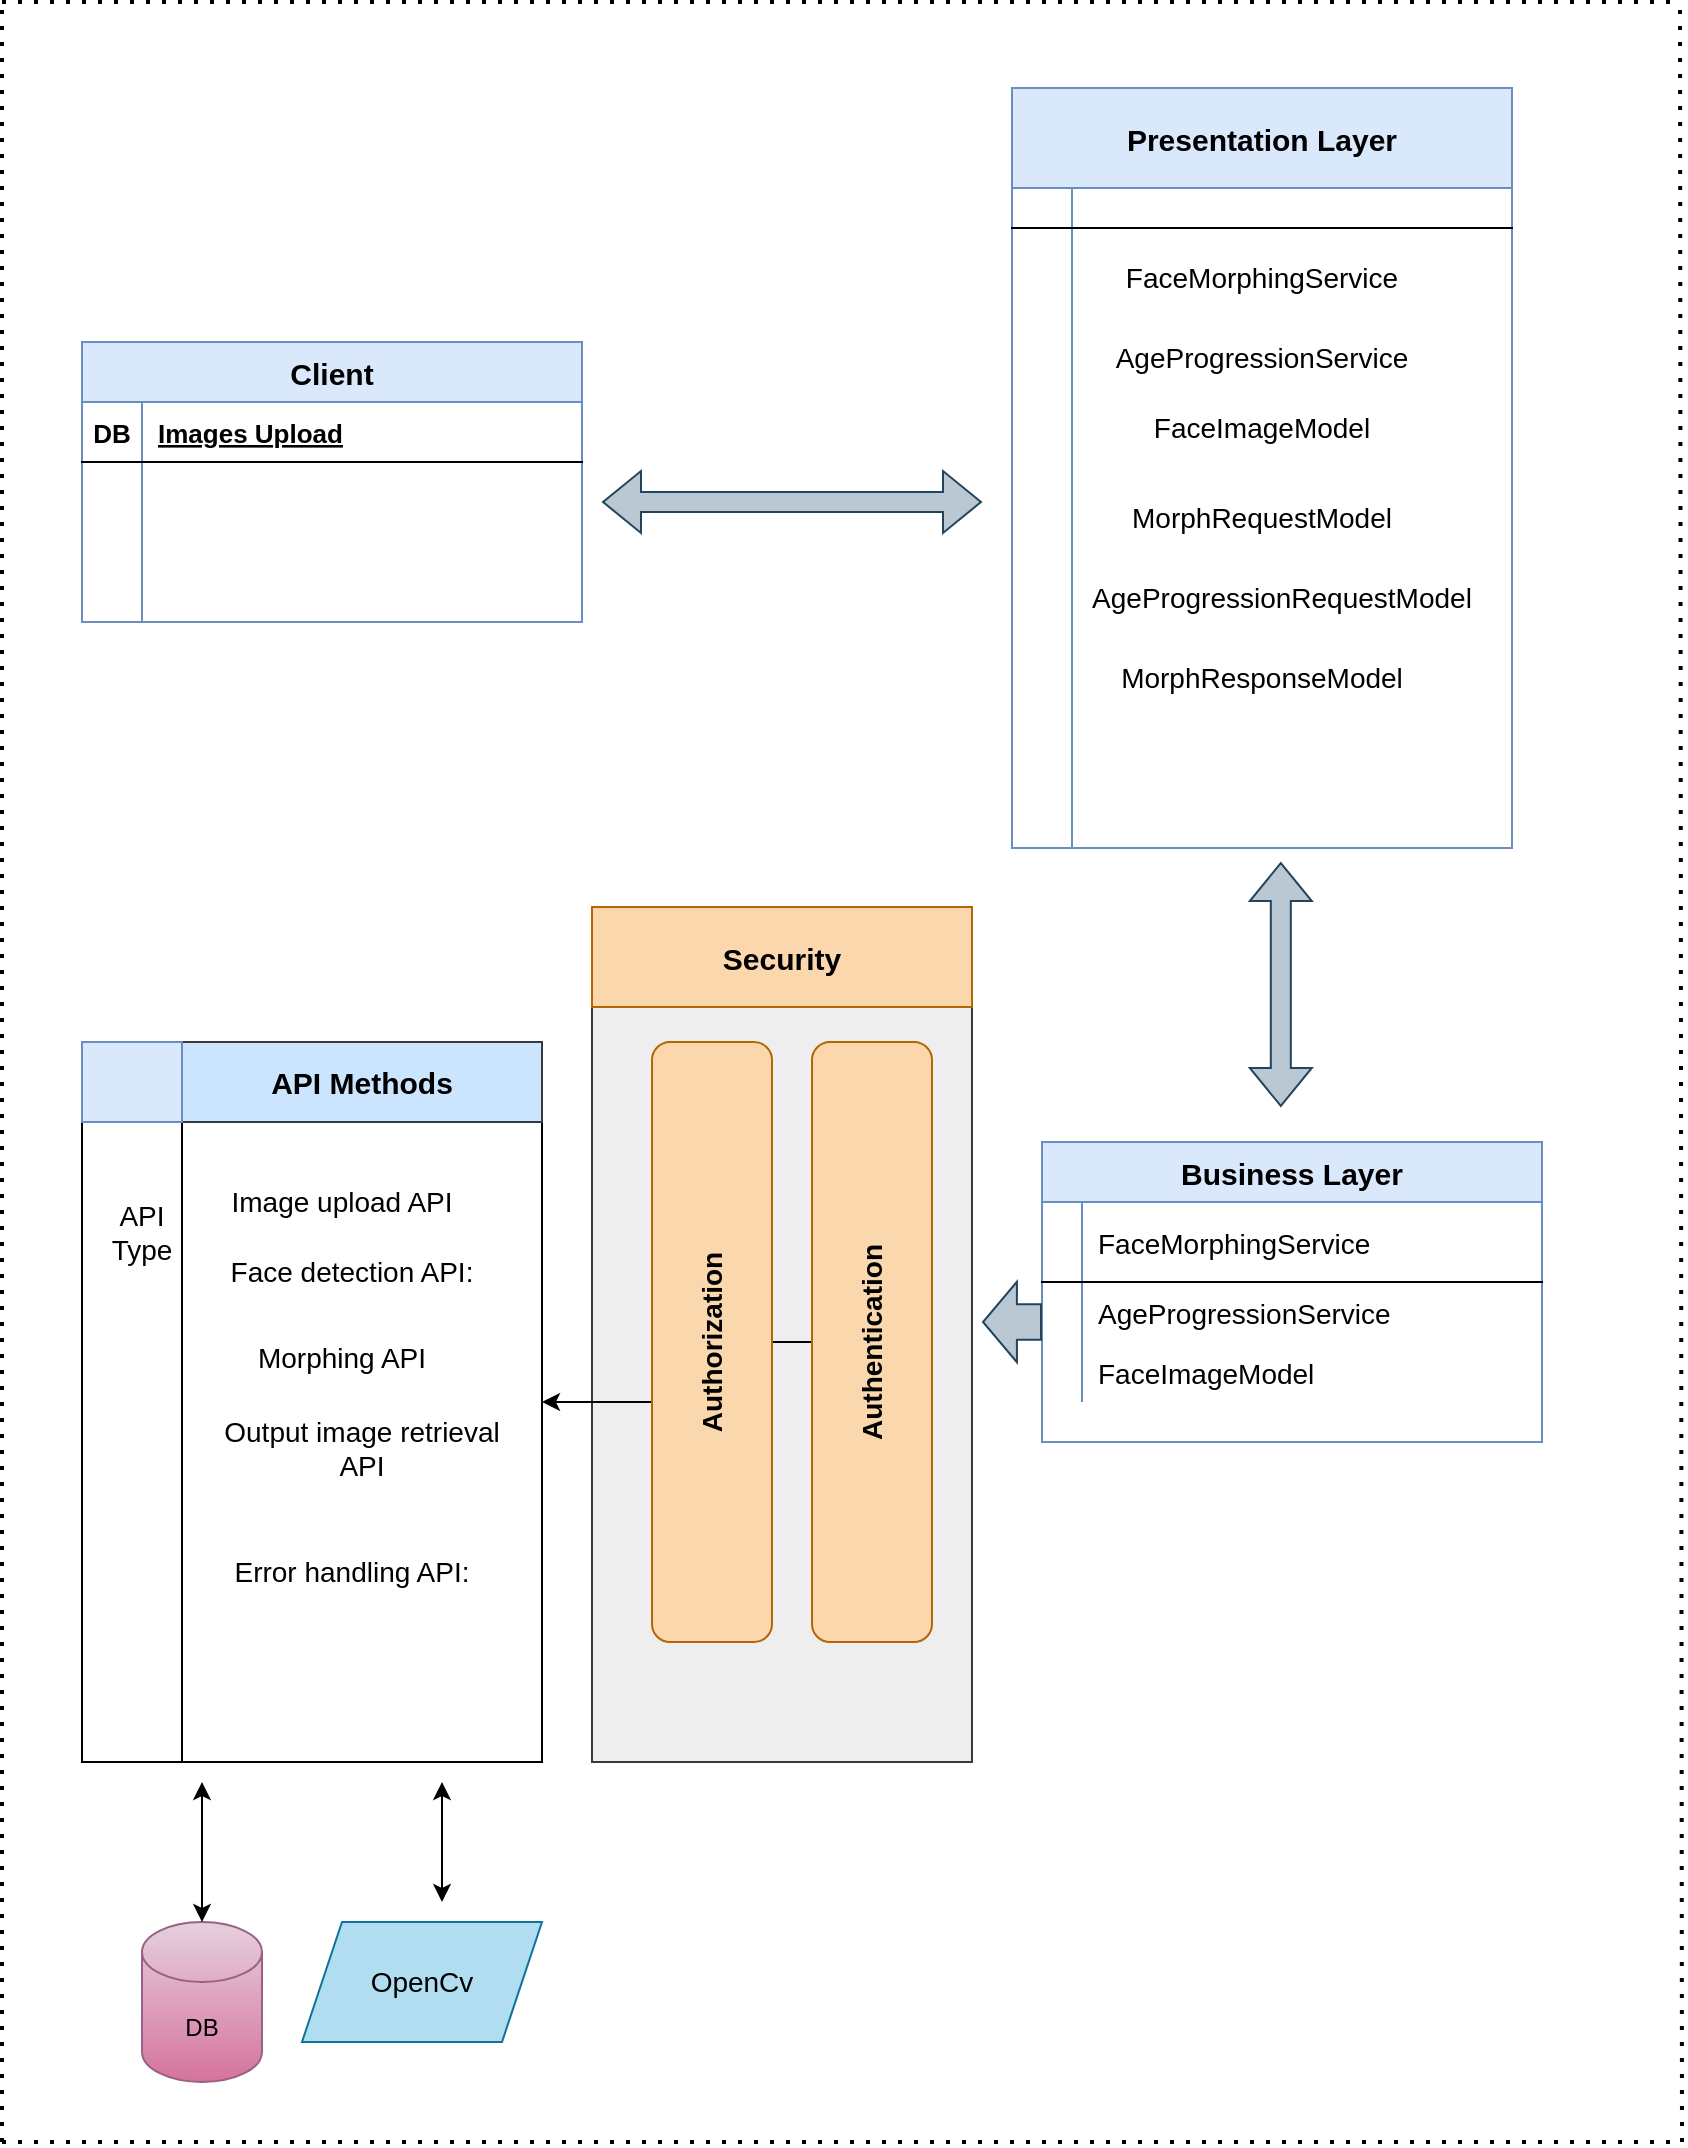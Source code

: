 <mxfile version="21.0.2" type="github">
  <diagram id="R2lEEEUBdFMjLlhIrx00" name="Page-1">
    <mxGraphModel dx="1687" dy="2011" grid="1" gridSize="10" guides="1" tooltips="1" connect="1" arrows="1" fold="1" page="1" pageScale="1" pageWidth="850" pageHeight="1100" math="0" shadow="0" extFonts="Permanent Marker^https://fonts.googleapis.com/css?family=Permanent+Marker">
      <root>
        <mxCell id="0" />
        <mxCell id="1" parent="0" />
        <mxCell id="MkkSMNq0kK9rciRN_NWv-43" value="" style="rounded=0;html=1;whiteSpace=wrap;fillColor=#eeeeee;strokeColor=#36393d;" vertex="1" parent="1">
          <mxGeometry x="305" y="332.5" width="190" height="377.5" as="geometry" />
        </mxCell>
        <mxCell id="C-vyLk0tnHw3VtMMgP7b-2" value="Business Layer" style="shape=table;startSize=30;container=1;collapsible=1;childLayout=tableLayout;fixedRows=1;rowLines=0;fontStyle=1;align=center;resizeLast=1;fillColor=#dae8fc;strokeColor=#6c8ebf;fontSize=15;" parent="1" vertex="1">
          <mxGeometry x="530" y="400" width="250" height="150" as="geometry" />
        </mxCell>
        <mxCell id="C-vyLk0tnHw3VtMMgP7b-3" value="" style="shape=partialRectangle;collapsible=0;dropTarget=0;pointerEvents=0;fillColor=none;points=[[0,0.5],[1,0.5]];portConstraint=eastwest;top=0;left=0;right=0;bottom=1;" parent="C-vyLk0tnHw3VtMMgP7b-2" vertex="1">
          <mxGeometry y="30" width="250" height="40" as="geometry" />
        </mxCell>
        <mxCell id="C-vyLk0tnHw3VtMMgP7b-4" value="" style="shape=partialRectangle;overflow=hidden;connectable=0;fillColor=none;top=0;left=0;bottom=0;right=0;fontStyle=1;" parent="C-vyLk0tnHw3VtMMgP7b-3" vertex="1">
          <mxGeometry width="20" height="40" as="geometry">
            <mxRectangle width="20" height="40" as="alternateBounds" />
          </mxGeometry>
        </mxCell>
        <mxCell id="C-vyLk0tnHw3VtMMgP7b-5" value="FaceMorphingService" style="shape=partialRectangle;overflow=hidden;connectable=0;fillColor=none;top=0;left=0;bottom=0;right=0;align=left;spacingLeft=6;fontStyle=0;fontSize=14;" parent="C-vyLk0tnHw3VtMMgP7b-3" vertex="1">
          <mxGeometry x="20" width="230" height="40" as="geometry">
            <mxRectangle width="230" height="40" as="alternateBounds" />
          </mxGeometry>
        </mxCell>
        <mxCell id="C-vyLk0tnHw3VtMMgP7b-6" value="" style="shape=partialRectangle;collapsible=0;dropTarget=0;pointerEvents=0;fillColor=none;points=[[0,0.5],[1,0.5]];portConstraint=eastwest;top=0;left=0;right=0;bottom=0;" parent="C-vyLk0tnHw3VtMMgP7b-2" vertex="1">
          <mxGeometry y="70" width="250" height="30" as="geometry" />
        </mxCell>
        <mxCell id="C-vyLk0tnHw3VtMMgP7b-7" value="" style="shape=partialRectangle;overflow=hidden;connectable=0;fillColor=none;top=0;left=0;bottom=0;right=0;" parent="C-vyLk0tnHw3VtMMgP7b-6" vertex="1">
          <mxGeometry width="20" height="30" as="geometry">
            <mxRectangle width="20" height="30" as="alternateBounds" />
          </mxGeometry>
        </mxCell>
        <mxCell id="C-vyLk0tnHw3VtMMgP7b-8" value="AgeProgressionService" style="shape=partialRectangle;overflow=hidden;connectable=0;fillColor=none;top=0;left=0;bottom=0;right=0;align=left;spacingLeft=6;fontStyle=0;fontSize=14;" parent="C-vyLk0tnHw3VtMMgP7b-6" vertex="1">
          <mxGeometry x="20" width="230" height="30" as="geometry">
            <mxRectangle width="230" height="30" as="alternateBounds" />
          </mxGeometry>
        </mxCell>
        <mxCell id="C-vyLk0tnHw3VtMMgP7b-9" value="" style="shape=partialRectangle;collapsible=0;dropTarget=0;pointerEvents=0;fillColor=none;points=[[0,0.5],[1,0.5]];portConstraint=eastwest;top=0;left=0;right=0;bottom=0;" parent="C-vyLk0tnHw3VtMMgP7b-2" vertex="1">
          <mxGeometry y="100" width="250" height="30" as="geometry" />
        </mxCell>
        <mxCell id="C-vyLk0tnHw3VtMMgP7b-10" value="" style="shape=partialRectangle;overflow=hidden;connectable=0;fillColor=none;top=0;left=0;bottom=0;right=0;" parent="C-vyLk0tnHw3VtMMgP7b-9" vertex="1">
          <mxGeometry width="20" height="30" as="geometry">
            <mxRectangle width="20" height="30" as="alternateBounds" />
          </mxGeometry>
        </mxCell>
        <mxCell id="C-vyLk0tnHw3VtMMgP7b-11" value="FaceImageModel" style="shape=partialRectangle;overflow=hidden;connectable=0;fillColor=none;top=0;left=0;bottom=0;right=0;align=left;spacingLeft=6;fontStyle=0;fontSize=14;" parent="C-vyLk0tnHw3VtMMgP7b-9" vertex="1">
          <mxGeometry x="20" width="230" height="30" as="geometry">
            <mxRectangle width="230" height="30" as="alternateBounds" />
          </mxGeometry>
        </mxCell>
        <mxCell id="C-vyLk0tnHw3VtMMgP7b-23" value="Client" style="shape=table;startSize=30;container=1;collapsible=1;childLayout=tableLayout;fixedRows=1;rowLines=0;fontStyle=1;align=center;resizeLast=1;fillColor=#dae8fc;strokeColor=#6c8ebf;fontSize=15;" parent="1" vertex="1">
          <mxGeometry x="50" width="250" height="140" as="geometry">
            <mxRectangle x="120" y="120" width="100" height="30" as="alternateBounds" />
          </mxGeometry>
        </mxCell>
        <mxCell id="C-vyLk0tnHw3VtMMgP7b-24" value="" style="shape=partialRectangle;collapsible=0;dropTarget=0;pointerEvents=0;fillColor=none;points=[[0,0.5],[1,0.5]];portConstraint=eastwest;top=0;left=0;right=0;bottom=1;" parent="C-vyLk0tnHw3VtMMgP7b-23" vertex="1">
          <mxGeometry y="30" width="250" height="30" as="geometry" />
        </mxCell>
        <mxCell id="C-vyLk0tnHw3VtMMgP7b-25" value="DB" style="shape=partialRectangle;overflow=hidden;connectable=0;fillColor=none;top=0;left=0;bottom=0;right=0;fontStyle=1;fontSize=13;" parent="C-vyLk0tnHw3VtMMgP7b-24" vertex="1">
          <mxGeometry width="30" height="30" as="geometry">
            <mxRectangle width="30" height="30" as="alternateBounds" />
          </mxGeometry>
        </mxCell>
        <mxCell id="C-vyLk0tnHw3VtMMgP7b-26" value="Images Upload" style="shape=partialRectangle;overflow=hidden;connectable=0;fillColor=none;top=0;left=0;bottom=0;right=0;align=left;spacingLeft=6;fontStyle=5;fontSize=13;" parent="C-vyLk0tnHw3VtMMgP7b-24" vertex="1">
          <mxGeometry x="30" width="220" height="30" as="geometry">
            <mxRectangle width="220" height="30" as="alternateBounds" />
          </mxGeometry>
        </mxCell>
        <mxCell id="C-vyLk0tnHw3VtMMgP7b-27" value="" style="shape=partialRectangle;collapsible=0;dropTarget=0;pointerEvents=0;fillColor=none;points=[[0,0.5],[1,0.5]];portConstraint=eastwest;top=0;left=0;right=0;bottom=0;" parent="C-vyLk0tnHw3VtMMgP7b-23" vertex="1">
          <mxGeometry y="60" width="250" height="80" as="geometry" />
        </mxCell>
        <mxCell id="C-vyLk0tnHw3VtMMgP7b-28" value="" style="shape=partialRectangle;overflow=hidden;connectable=0;fillColor=none;top=0;left=0;bottom=0;right=0;" parent="C-vyLk0tnHw3VtMMgP7b-27" vertex="1">
          <mxGeometry width="30" height="80" as="geometry">
            <mxRectangle width="30" height="80" as="alternateBounds" />
          </mxGeometry>
        </mxCell>
        <mxCell id="C-vyLk0tnHw3VtMMgP7b-29" value="" style="shape=partialRectangle;overflow=hidden;connectable=0;fillColor=none;top=0;left=0;bottom=0;right=0;align=left;spacingLeft=6;" parent="C-vyLk0tnHw3VtMMgP7b-27" vertex="1">
          <mxGeometry x="30" width="220" height="80" as="geometry">
            <mxRectangle width="220" height="80" as="alternateBounds" />
          </mxGeometry>
        </mxCell>
        <mxCell id="MkkSMNq0kK9rciRN_NWv-7" value="DB" style="shape=cylinder3;whiteSpace=wrap;html=1;boundedLbl=1;backgroundOutline=1;size=15;fillColor=#e6d0de;gradientColor=#d5739d;strokeColor=#996185;" vertex="1" parent="1">
          <mxGeometry x="80" y="790" width="60" height="80" as="geometry" />
        </mxCell>
        <mxCell id="MkkSMNq0kK9rciRN_NWv-18" value="" style="edgeStyle=orthogonalEdgeStyle;rounded=0;orthogonalLoop=1;jettySize=auto;html=1;" edge="1" parent="1" source="MkkSMNq0kK9rciRN_NWv-8" target="MkkSMNq0kK9rciRN_NWv-16">
          <mxGeometry relative="1" as="geometry" />
        </mxCell>
        <mxCell id="MkkSMNq0kK9rciRN_NWv-8" value="&lt;font style=&quot;font-size: 14px;&quot;&gt;&lt;b&gt;Authentication&lt;/b&gt;&lt;/font&gt;" style="rounded=1;whiteSpace=wrap;html=1;rotation=270;fillColor=#fad7ac;strokeColor=#b46504;" vertex="1" parent="1">
          <mxGeometry x="295" y="470" width="300" height="60" as="geometry" />
        </mxCell>
        <mxCell id="MkkSMNq0kK9rciRN_NWv-10" value="&lt;font style=&quot;font-size: 14px;&quot;&gt;&lt;b&gt;Authorization&lt;/b&gt;&lt;/font&gt;" style="rounded=1;whiteSpace=wrap;html=1;rotation=270;fillColor=#fad7ac;strokeColor=#b46504;" vertex="1" parent="1">
          <mxGeometry x="215" y="470" width="300" height="60" as="geometry" />
        </mxCell>
        <mxCell id="MkkSMNq0kK9rciRN_NWv-16" value="" style="shape=internalStorage;whiteSpace=wrap;html=1;backgroundOutline=1;dx=50;dy=40;" vertex="1" parent="1">
          <mxGeometry x="50" y="350" width="230" height="360" as="geometry" />
        </mxCell>
        <mxCell id="MkkSMNq0kK9rciRN_NWv-20" value="" style="shape=flexArrow;endArrow=classic;html=1;rounded=0;width=17.647;endSize=5.318;endWidth=21.592;fillColor=#bac8d3;strokeColor=#23445d;" edge="1" parent="1">
          <mxGeometry width="50" height="50" relative="1" as="geometry">
            <mxPoint x="530" y="490" as="sourcePoint" />
            <mxPoint x="500" y="490" as="targetPoint" />
          </mxGeometry>
        </mxCell>
        <mxCell id="MkkSMNq0kK9rciRN_NWv-21" value="Face detection API:" style="text;html=1;strokeColor=none;fillColor=none;align=center;verticalAlign=middle;whiteSpace=wrap;rounded=0;fontSize=14;" vertex="1" parent="1">
          <mxGeometry x="110" y="450" width="150" height="30" as="geometry" />
        </mxCell>
        <mxCell id="MkkSMNq0kK9rciRN_NWv-22" value="&lt;font style=&quot;font-size: 14px;&quot;&gt;Image upload API&lt;/font&gt;" style="text;html=1;strokeColor=none;fillColor=none;align=center;verticalAlign=middle;whiteSpace=wrap;rounded=0;" vertex="1" parent="1">
          <mxGeometry x="100" y="410" width="160" height="40" as="geometry" />
        </mxCell>
        <mxCell id="MkkSMNq0kK9rciRN_NWv-23" value="&lt;font style=&quot;font-size: 14px;&quot;&gt;Morphing API&lt;/font&gt;" style="text;html=1;strokeColor=none;fillColor=none;align=center;verticalAlign=middle;whiteSpace=wrap;rounded=0;" vertex="1" parent="1">
          <mxGeometry x="110" y="485" width="140" height="45" as="geometry" />
        </mxCell>
        <mxCell id="MkkSMNq0kK9rciRN_NWv-24" value="&lt;font style=&quot;font-size: 14px;&quot;&gt;Output image retrieval API&lt;/font&gt;" style="text;html=1;strokeColor=none;fillColor=none;align=center;verticalAlign=middle;whiteSpace=wrap;rounded=0;" vertex="1" parent="1">
          <mxGeometry x="110" y="535" width="160" height="35" as="geometry" />
        </mxCell>
        <mxCell id="MkkSMNq0kK9rciRN_NWv-25" value="&lt;font style=&quot;font-size: 14px;&quot;&gt;Error handling API:&lt;/font&gt;" style="text;html=1;strokeColor=none;fillColor=none;align=center;verticalAlign=middle;whiteSpace=wrap;rounded=0;" vertex="1" parent="1">
          <mxGeometry x="100" y="600" width="170" height="30" as="geometry" />
        </mxCell>
        <mxCell id="MkkSMNq0kK9rciRN_NWv-26" value="" style="shape=flexArrow;endArrow=classic;startArrow=classic;html=1;rounded=0;fillColor=#bac8d3;strokeColor=#23445d;" edge="1" parent="1">
          <mxGeometry width="100" height="100" relative="1" as="geometry">
            <mxPoint x="310" y="80" as="sourcePoint" />
            <mxPoint x="500" y="80" as="targetPoint" />
          </mxGeometry>
        </mxCell>
        <mxCell id="MkkSMNq0kK9rciRN_NWv-28" value="&lt;b&gt;&lt;font style=&quot;font-size: 15px;&quot;&gt;API Methods&lt;/font&gt;&lt;/b&gt;" style="text;html=1;strokeColor=#36393d;fillColor=#cce5ff;align=center;verticalAlign=middle;whiteSpace=wrap;rounded=0;" vertex="1" parent="1">
          <mxGeometry x="100" y="350" width="180" height="40" as="geometry" />
        </mxCell>
        <mxCell id="MkkSMNq0kK9rciRN_NWv-29" value="&lt;font style=&quot;font-size: 14px;&quot;&gt;API &lt;br&gt;Type&lt;/font&gt;" style="text;html=1;strokeColor=none;fillColor=none;align=center;verticalAlign=middle;whiteSpace=wrap;rounded=0;" vertex="1" parent="1">
          <mxGeometry x="50" y="420" width="60" height="50" as="geometry" />
        </mxCell>
        <mxCell id="MkkSMNq0kK9rciRN_NWv-44" value="&lt;b&gt;&lt;font style=&quot;font-size: 15px;&quot;&gt;Security&lt;/font&gt;&lt;/b&gt;" style="text;html=1;strokeColor=#b46504;fillColor=#fad7ac;align=center;verticalAlign=middle;whiteSpace=wrap;rounded=0;" vertex="1" parent="1">
          <mxGeometry x="305" y="282.5" width="190" height="50" as="geometry" />
        </mxCell>
        <mxCell id="MkkSMNq0kK9rciRN_NWv-45" value="&lt;font style=&quot;font-size: 14px;&quot;&gt;OpenCv&lt;/font&gt;" style="shape=parallelogram;perimeter=parallelogramPerimeter;whiteSpace=wrap;html=1;fixedSize=1;fillColor=#b1ddf0;strokeColor=#10739e;" vertex="1" parent="1">
          <mxGeometry x="160" y="790" width="120" height="60" as="geometry" />
        </mxCell>
        <mxCell id="MkkSMNq0kK9rciRN_NWv-47" value="" style="endArrow=classic;startArrow=classic;html=1;rounded=0;" edge="1" parent="1">
          <mxGeometry width="50" height="50" relative="1" as="geometry">
            <mxPoint x="230" y="780" as="sourcePoint" />
            <mxPoint x="230" y="720" as="targetPoint" />
          </mxGeometry>
        </mxCell>
        <mxCell id="MkkSMNq0kK9rciRN_NWv-49" value="" style="endArrow=classic;startArrow=classic;html=1;rounded=0;" edge="1" parent="1">
          <mxGeometry width="50" height="50" relative="1" as="geometry">
            <mxPoint x="110" y="790" as="sourcePoint" />
            <mxPoint x="110" y="720" as="targetPoint" />
          </mxGeometry>
        </mxCell>
        <mxCell id="MkkSMNq0kK9rciRN_NWv-50" value="" style="text;html=1;strokeColor=#6c8ebf;fillColor=#dae8fc;align=center;verticalAlign=middle;whiteSpace=wrap;rounded=0;" vertex="1" parent="1">
          <mxGeometry x="50" y="350" width="50" height="40" as="geometry" />
        </mxCell>
        <mxCell id="MkkSMNq0kK9rciRN_NWv-51" value="Presentation Layer" style="shape=table;startSize=50;container=1;collapsible=1;childLayout=tableLayout;fixedRows=1;rowLines=0;fontStyle=1;align=center;resizeLast=1;labelBackgroundColor=none;fillColor=#dae8fc;strokeColor=#6c8ebf;fontSize=15;" vertex="1" parent="1">
          <mxGeometry x="515" y="-127" width="250" height="380" as="geometry" />
        </mxCell>
        <mxCell id="MkkSMNq0kK9rciRN_NWv-52" value="" style="shape=partialRectangle;collapsible=0;dropTarget=0;pointerEvents=0;fillColor=none;points=[[0,0.5],[1,0.5]];portConstraint=eastwest;top=0;left=0;right=0;bottom=1;" vertex="1" parent="MkkSMNq0kK9rciRN_NWv-51">
          <mxGeometry y="50" width="250" height="20" as="geometry" />
        </mxCell>
        <mxCell id="MkkSMNq0kK9rciRN_NWv-53" value="" style="shape=partialRectangle;overflow=hidden;connectable=0;fillColor=none;top=0;left=0;bottom=0;right=0;fontStyle=1;" vertex="1" parent="MkkSMNq0kK9rciRN_NWv-52">
          <mxGeometry width="30" height="20" as="geometry">
            <mxRectangle width="30" height="20" as="alternateBounds" />
          </mxGeometry>
        </mxCell>
        <mxCell id="MkkSMNq0kK9rciRN_NWv-54" value="" style="shape=partialRectangle;overflow=hidden;connectable=0;fillColor=none;top=0;left=0;bottom=0;right=0;align=left;spacingLeft=6;fontStyle=5;" vertex="1" parent="MkkSMNq0kK9rciRN_NWv-52">
          <mxGeometry x="30" width="220" height="20" as="geometry">
            <mxRectangle width="220" height="20" as="alternateBounds" />
          </mxGeometry>
        </mxCell>
        <mxCell id="MkkSMNq0kK9rciRN_NWv-55" value="" style="shape=partialRectangle;collapsible=0;dropTarget=0;pointerEvents=0;fillColor=none;points=[[0,0.5],[1,0.5]];portConstraint=eastwest;top=0;left=0;right=0;bottom=0;" vertex="1" parent="MkkSMNq0kK9rciRN_NWv-51">
          <mxGeometry y="70" width="250" height="30" as="geometry" />
        </mxCell>
        <mxCell id="MkkSMNq0kK9rciRN_NWv-56" value="" style="shape=partialRectangle;overflow=hidden;connectable=0;fillColor=none;top=0;left=0;bottom=0;right=0;" vertex="1" parent="MkkSMNq0kK9rciRN_NWv-55">
          <mxGeometry width="30" height="30" as="geometry">
            <mxRectangle width="30" height="30" as="alternateBounds" />
          </mxGeometry>
        </mxCell>
        <mxCell id="MkkSMNq0kK9rciRN_NWv-57" value="" style="shape=partialRectangle;overflow=hidden;connectable=0;fillColor=none;top=0;left=0;bottom=0;right=0;align=left;spacingLeft=6;" vertex="1" parent="MkkSMNq0kK9rciRN_NWv-55">
          <mxGeometry x="30" width="220" height="30" as="geometry">
            <mxRectangle width="220" height="30" as="alternateBounds" />
          </mxGeometry>
        </mxCell>
        <mxCell id="MkkSMNq0kK9rciRN_NWv-58" value="" style="shape=partialRectangle;collapsible=0;dropTarget=0;pointerEvents=0;fillColor=none;points=[[0,0.5],[1,0.5]];portConstraint=eastwest;top=0;left=0;right=0;bottom=0;" vertex="1" parent="MkkSMNq0kK9rciRN_NWv-51">
          <mxGeometry y="100" width="250" height="140" as="geometry" />
        </mxCell>
        <mxCell id="MkkSMNq0kK9rciRN_NWv-59" value="" style="shape=partialRectangle;overflow=hidden;connectable=0;fillColor=none;top=0;left=0;bottom=0;right=0;" vertex="1" parent="MkkSMNq0kK9rciRN_NWv-58">
          <mxGeometry width="30" height="140" as="geometry">
            <mxRectangle width="30" height="140" as="alternateBounds" />
          </mxGeometry>
        </mxCell>
        <mxCell id="MkkSMNq0kK9rciRN_NWv-60" value="" style="shape=partialRectangle;overflow=hidden;connectable=0;fillColor=none;top=0;left=0;bottom=0;right=0;align=left;spacingLeft=6;" vertex="1" parent="MkkSMNq0kK9rciRN_NWv-58">
          <mxGeometry x="30" width="220" height="140" as="geometry">
            <mxRectangle width="220" height="140" as="alternateBounds" />
          </mxGeometry>
        </mxCell>
        <mxCell id="MkkSMNq0kK9rciRN_NWv-61" value="" style="shape=partialRectangle;collapsible=0;dropTarget=0;pointerEvents=0;fillColor=none;points=[[0,0.5],[1,0.5]];portConstraint=eastwest;top=0;left=0;right=0;bottom=0;" vertex="1" parent="MkkSMNq0kK9rciRN_NWv-51">
          <mxGeometry y="240" width="250" height="140" as="geometry" />
        </mxCell>
        <mxCell id="MkkSMNq0kK9rciRN_NWv-62" value="" style="shape=partialRectangle;overflow=hidden;connectable=0;fillColor=none;top=0;left=0;bottom=0;right=0;" vertex="1" parent="MkkSMNq0kK9rciRN_NWv-61">
          <mxGeometry width="30" height="140" as="geometry">
            <mxRectangle width="30" height="140" as="alternateBounds" />
          </mxGeometry>
        </mxCell>
        <mxCell id="MkkSMNq0kK9rciRN_NWv-63" value="" style="shape=partialRectangle;overflow=hidden;connectable=0;fillColor=none;top=0;left=0;bottom=0;right=0;align=left;spacingLeft=6;" vertex="1" parent="MkkSMNq0kK9rciRN_NWv-61">
          <mxGeometry x="30" width="220" height="140" as="geometry">
            <mxRectangle width="220" height="140" as="alternateBounds" />
          </mxGeometry>
        </mxCell>
        <mxCell id="MkkSMNq0kK9rciRN_NWv-64" value="&lt;font style=&quot;font-size: 14px;&quot;&gt;FaceMorphingService&lt;/font&gt;" style="text;html=1;strokeColor=none;fillColor=none;align=center;verticalAlign=middle;whiteSpace=wrap;rounded=0;" vertex="1" parent="1">
          <mxGeometry x="540" y="-47" width="200" height="30" as="geometry" />
        </mxCell>
        <mxCell id="MkkSMNq0kK9rciRN_NWv-65" value="&lt;font style=&quot;font-size: 14px;&quot;&gt;MorphResponseModel&lt;/font&gt;" style="text;html=1;strokeColor=none;fillColor=none;align=center;verticalAlign=middle;whiteSpace=wrap;rounded=0;" vertex="1" parent="1">
          <mxGeometry x="530" y="153" width="220" height="30" as="geometry" />
        </mxCell>
        <mxCell id="MkkSMNq0kK9rciRN_NWv-66" value="&lt;font style=&quot;font-size: 14px;&quot;&gt;AgeProgressionRequestModel&lt;/font&gt;" style="text;html=1;strokeColor=none;fillColor=none;align=center;verticalAlign=middle;whiteSpace=wrap;rounded=0;" vertex="1" parent="1">
          <mxGeometry x="550" y="113" width="200" height="30" as="geometry" />
        </mxCell>
        <mxCell id="MkkSMNq0kK9rciRN_NWv-67" value="&lt;font style=&quot;font-size: 14px;&quot;&gt;MorphRequestModel&lt;/font&gt;" style="text;html=1;strokeColor=none;fillColor=none;align=center;verticalAlign=middle;whiteSpace=wrap;rounded=0;" vertex="1" parent="1">
          <mxGeometry x="530" y="73" width="220" height="30" as="geometry" />
        </mxCell>
        <mxCell id="MkkSMNq0kK9rciRN_NWv-68" value="&lt;font style=&quot;font-size: 14px;&quot;&gt;FaceImageModel&lt;/font&gt;" style="text;html=1;strokeColor=none;fillColor=none;align=center;verticalAlign=middle;whiteSpace=wrap;rounded=0;" vertex="1" parent="1">
          <mxGeometry x="540" y="28" width="200" height="30" as="geometry" />
        </mxCell>
        <mxCell id="MkkSMNq0kK9rciRN_NWv-69" value="&lt;font style=&quot;font-size: 14px;&quot;&gt;AgeProgressionService&lt;/font&gt;" style="text;html=1;strokeColor=none;fillColor=none;align=center;verticalAlign=middle;whiteSpace=wrap;rounded=0;" vertex="1" parent="1">
          <mxGeometry x="540" y="-7" width="200" height="30" as="geometry" />
        </mxCell>
        <mxCell id="MkkSMNq0kK9rciRN_NWv-70" value="" style="shape=flexArrow;endArrow=classic;startArrow=classic;html=1;rounded=0;fillColor=#bac8d3;strokeColor=#23445d;" edge="1" parent="1">
          <mxGeometry width="100" height="100" relative="1" as="geometry">
            <mxPoint x="649.41" y="382.5" as="sourcePoint" />
            <mxPoint x="649.41" y="260" as="targetPoint" />
          </mxGeometry>
        </mxCell>
        <mxCell id="MkkSMNq0kK9rciRN_NWv-73" value="" style="endArrow=none;dashed=1;html=1;dashPattern=1 3;strokeWidth=2;rounded=0;" edge="1" parent="1">
          <mxGeometry width="50" height="50" relative="1" as="geometry">
            <mxPoint x="10" y="900" as="sourcePoint" />
            <mxPoint x="10" y="-170" as="targetPoint" />
          </mxGeometry>
        </mxCell>
        <mxCell id="MkkSMNq0kK9rciRN_NWv-74" value="" style="endArrow=none;dashed=1;html=1;dashPattern=1 3;strokeWidth=2;rounded=0;" edge="1" parent="1">
          <mxGeometry width="50" height="50" relative="1" as="geometry">
            <mxPoint x="10" y="900" as="sourcePoint" />
            <mxPoint x="850" y="900" as="targetPoint" />
          </mxGeometry>
        </mxCell>
        <mxCell id="MkkSMNq0kK9rciRN_NWv-75" value="" style="endArrow=none;dashed=1;html=1;dashPattern=1 3;strokeWidth=2;rounded=0;" edge="1" parent="1">
          <mxGeometry width="50" height="50" relative="1" as="geometry">
            <mxPoint x="10" y="-170" as="sourcePoint" />
            <mxPoint x="850" y="-170" as="targetPoint" />
          </mxGeometry>
        </mxCell>
        <mxCell id="MkkSMNq0kK9rciRN_NWv-76" value="" style="endArrow=none;dashed=1;html=1;dashPattern=1 3;strokeWidth=2;rounded=0;" edge="1" parent="1">
          <mxGeometry width="50" height="50" relative="1" as="geometry">
            <mxPoint x="850" y="900" as="sourcePoint" />
            <mxPoint x="849" y="-170" as="targetPoint" />
          </mxGeometry>
        </mxCell>
      </root>
    </mxGraphModel>
  </diagram>
</mxfile>
